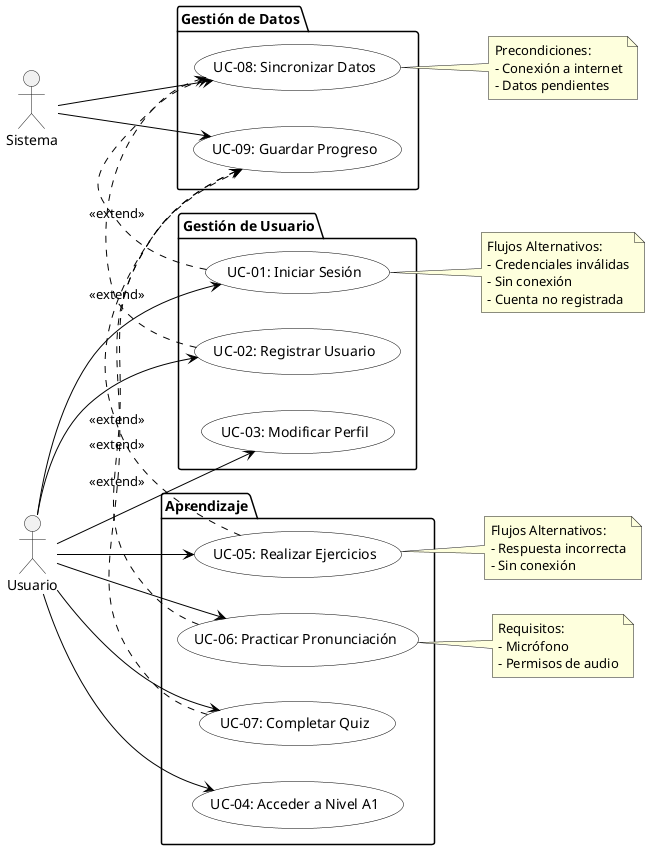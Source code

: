 @startuml
skinparam backgroundColor white
skinparam usecase {
    BackgroundColor white
    BorderColor black
    ArrowColor black
}

left to right direction

' Actores
actor Usuario
actor Sistema

' Paquetes y casos de uso
package "Gestión de Usuario" {
    usecase "UC-01: Iniciar Sesión" as UC01
    usecase "UC-02: Registrar Usuario" as UC02
    usecase "UC-03: Modificar Perfil" as UC03
}

package "Aprendizaje" {
    usecase "UC-04: Acceder a Nivel A1" as UC04
    usecase "UC-05: Realizar Ejercicios" as UC05
    usecase "UC-06: Practicar Pronunciación" as UC06
    usecase "UC-07: Completar Quiz" as UC07
}

package "Gestión de Datos" {
    usecase "UC-08: Sincronizar Datos" as UC08
    usecase "UC-09: Guardar Progreso" as UC09
}

' Relaciones principales
Usuario --> UC01
Usuario --> UC02
Usuario --> UC03
Usuario --> UC04
Usuario --> UC05
Usuario --> UC06
Usuario --> UC07

Sistema --> UC08
Sistema --> UC09

' Relaciones de extensión
UC01 .> UC08 : <<extend>>
UC02 .> UC08 : <<extend>>
UC05 .> UC09 : <<extend>>
UC06 .> UC09 : <<extend>>
UC07 .> UC09 : <<extend>>

' Notas para casos de uso específicos
note right of UC01
  Flujos Alternativos:
  - Credenciales inválidas
  - Sin conexión
  - Cuenta no registrada
end note

note right of UC05
  Flujos Alternativos:
  - Respuesta incorrecta
  - Sin conexión
end note

note right of UC06
  Requisitos:
  - Micrófono
  - Permisos de audio
end note

note right of UC08
  Precondiciones:
  - Conexión a internet
  - Datos pendientes
end note

@enduml